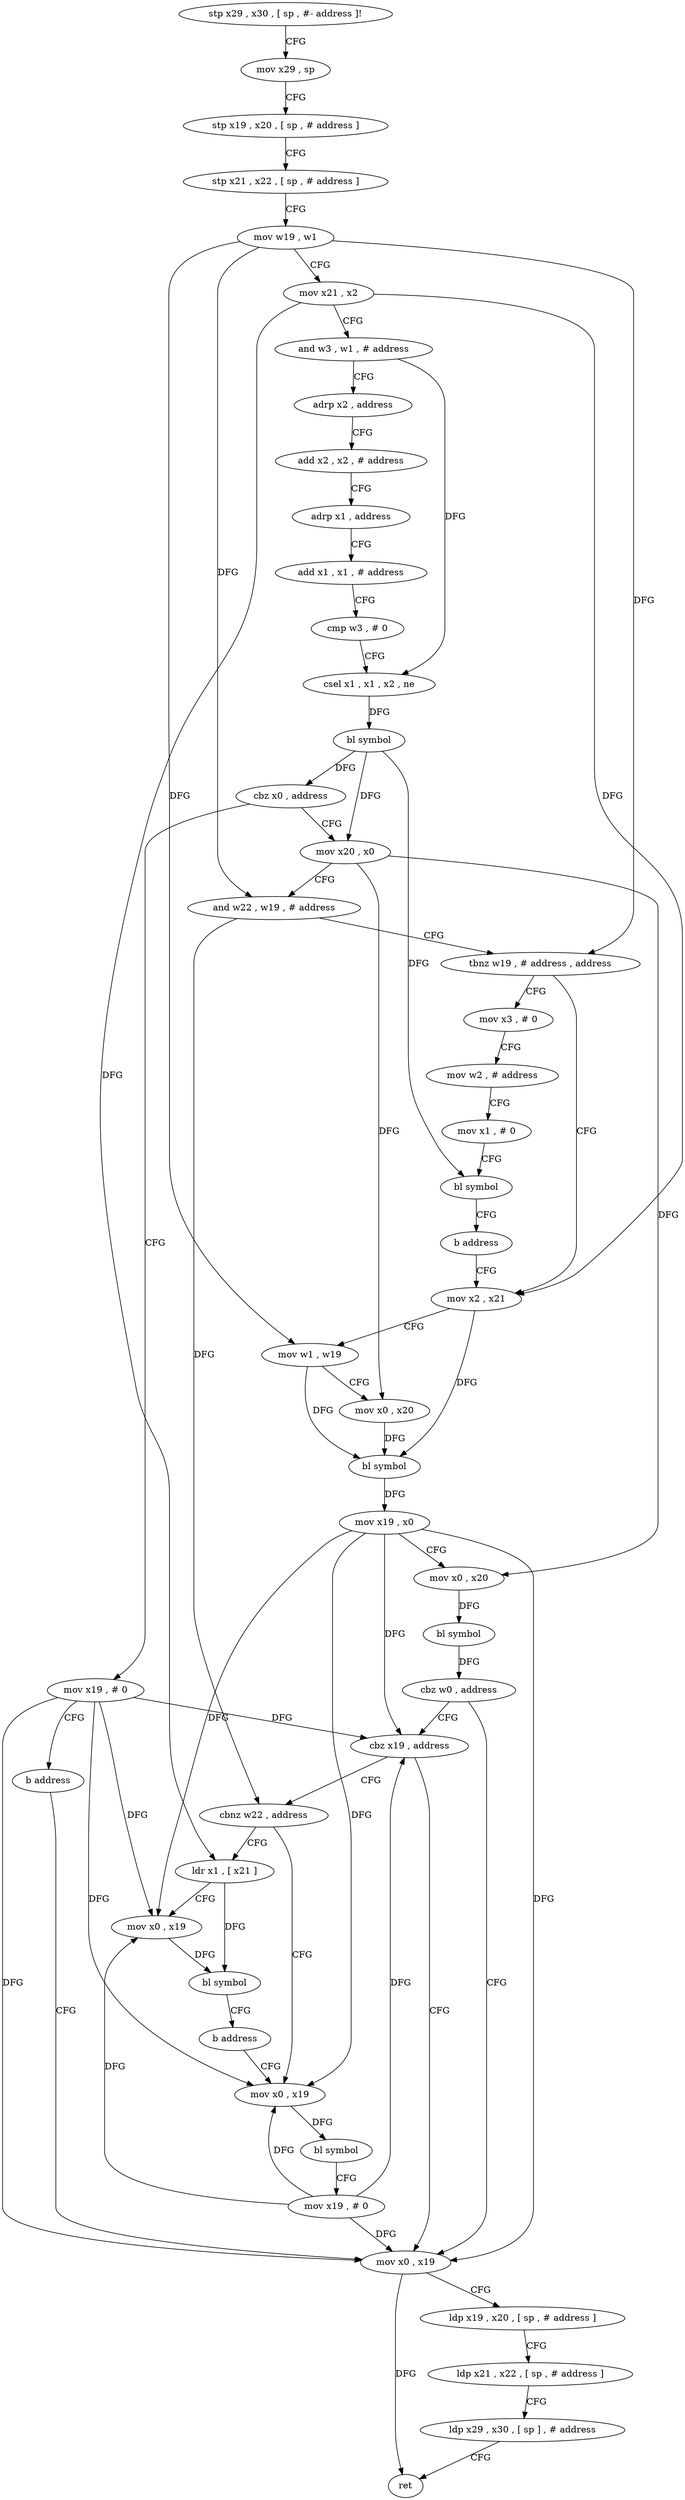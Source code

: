 digraph "func" {
"4230248" [label = "stp x29 , x30 , [ sp , #- address ]!" ]
"4230252" [label = "mov x29 , sp" ]
"4230256" [label = "stp x19 , x20 , [ sp , # address ]" ]
"4230260" [label = "stp x21 , x22 , [ sp , # address ]" ]
"4230264" [label = "mov w19 , w1" ]
"4230268" [label = "mov x21 , x2" ]
"4230272" [label = "and w3 , w1 , # address" ]
"4230276" [label = "adrp x2 , address" ]
"4230280" [label = "add x2 , x2 , # address" ]
"4230284" [label = "adrp x1 , address" ]
"4230288" [label = "add x1 , x1 , # address" ]
"4230292" [label = "cmp w3 , # 0" ]
"4230296" [label = "csel x1 , x1 , x2 , ne" ]
"4230300" [label = "bl symbol" ]
"4230304" [label = "cbz x0 , address" ]
"4230428" [label = "mov x19 , # 0" ]
"4230308" [label = "mov x20 , x0" ]
"4230432" [label = "b address" ]
"4230372" [label = "mov x0 , x19" ]
"4230312" [label = "and w22 , w19 , # address" ]
"4230316" [label = "tbnz w19 , # address , address" ]
"4230392" [label = "mov x3 , # 0" ]
"4230320" [label = "mov x2 , x21" ]
"4230376" [label = "ldp x19 , x20 , [ sp , # address ]" ]
"4230380" [label = "ldp x21 , x22 , [ sp , # address ]" ]
"4230384" [label = "ldp x29 , x30 , [ sp ] , # address" ]
"4230388" [label = "ret" ]
"4230396" [label = "mov w2 , # address" ]
"4230400" [label = "mov x1 , # 0" ]
"4230404" [label = "bl symbol" ]
"4230408" [label = "b address" ]
"4230324" [label = "mov w1 , w19" ]
"4230328" [label = "mov x0 , x20" ]
"4230332" [label = "bl symbol" ]
"4230336" [label = "mov x19 , x0" ]
"4230340" [label = "mov x0 , x20" ]
"4230344" [label = "bl symbol" ]
"4230348" [label = "cbz w0 , address" ]
"4230352" [label = "cbz x19 , address" ]
"4230356" [label = "cbnz w22 , address" ]
"4230412" [label = "ldr x1 , [ x21 ]" ]
"4230360" [label = "mov x0 , x19" ]
"4230416" [label = "mov x0 , x19" ]
"4230420" [label = "bl symbol" ]
"4230424" [label = "b address" ]
"4230364" [label = "bl symbol" ]
"4230368" [label = "mov x19 , # 0" ]
"4230248" -> "4230252" [ label = "CFG" ]
"4230252" -> "4230256" [ label = "CFG" ]
"4230256" -> "4230260" [ label = "CFG" ]
"4230260" -> "4230264" [ label = "CFG" ]
"4230264" -> "4230268" [ label = "CFG" ]
"4230264" -> "4230312" [ label = "DFG" ]
"4230264" -> "4230316" [ label = "DFG" ]
"4230264" -> "4230324" [ label = "DFG" ]
"4230268" -> "4230272" [ label = "CFG" ]
"4230268" -> "4230320" [ label = "DFG" ]
"4230268" -> "4230412" [ label = "DFG" ]
"4230272" -> "4230276" [ label = "CFG" ]
"4230272" -> "4230296" [ label = "DFG" ]
"4230276" -> "4230280" [ label = "CFG" ]
"4230280" -> "4230284" [ label = "CFG" ]
"4230284" -> "4230288" [ label = "CFG" ]
"4230288" -> "4230292" [ label = "CFG" ]
"4230292" -> "4230296" [ label = "CFG" ]
"4230296" -> "4230300" [ label = "DFG" ]
"4230300" -> "4230304" [ label = "DFG" ]
"4230300" -> "4230308" [ label = "DFG" ]
"4230300" -> "4230404" [ label = "DFG" ]
"4230304" -> "4230428" [ label = "CFG" ]
"4230304" -> "4230308" [ label = "CFG" ]
"4230428" -> "4230432" [ label = "CFG" ]
"4230428" -> "4230372" [ label = "DFG" ]
"4230428" -> "4230352" [ label = "DFG" ]
"4230428" -> "4230416" [ label = "DFG" ]
"4230428" -> "4230360" [ label = "DFG" ]
"4230308" -> "4230312" [ label = "CFG" ]
"4230308" -> "4230328" [ label = "DFG" ]
"4230308" -> "4230340" [ label = "DFG" ]
"4230432" -> "4230372" [ label = "CFG" ]
"4230372" -> "4230376" [ label = "CFG" ]
"4230372" -> "4230388" [ label = "DFG" ]
"4230312" -> "4230316" [ label = "CFG" ]
"4230312" -> "4230356" [ label = "DFG" ]
"4230316" -> "4230392" [ label = "CFG" ]
"4230316" -> "4230320" [ label = "CFG" ]
"4230392" -> "4230396" [ label = "CFG" ]
"4230320" -> "4230324" [ label = "CFG" ]
"4230320" -> "4230332" [ label = "DFG" ]
"4230376" -> "4230380" [ label = "CFG" ]
"4230380" -> "4230384" [ label = "CFG" ]
"4230384" -> "4230388" [ label = "CFG" ]
"4230396" -> "4230400" [ label = "CFG" ]
"4230400" -> "4230404" [ label = "CFG" ]
"4230404" -> "4230408" [ label = "CFG" ]
"4230408" -> "4230320" [ label = "CFG" ]
"4230324" -> "4230328" [ label = "CFG" ]
"4230324" -> "4230332" [ label = "DFG" ]
"4230328" -> "4230332" [ label = "DFG" ]
"4230332" -> "4230336" [ label = "DFG" ]
"4230336" -> "4230340" [ label = "CFG" ]
"4230336" -> "4230372" [ label = "DFG" ]
"4230336" -> "4230352" [ label = "DFG" ]
"4230336" -> "4230416" [ label = "DFG" ]
"4230336" -> "4230360" [ label = "DFG" ]
"4230340" -> "4230344" [ label = "DFG" ]
"4230344" -> "4230348" [ label = "DFG" ]
"4230348" -> "4230372" [ label = "CFG" ]
"4230348" -> "4230352" [ label = "CFG" ]
"4230352" -> "4230372" [ label = "CFG" ]
"4230352" -> "4230356" [ label = "CFG" ]
"4230356" -> "4230412" [ label = "CFG" ]
"4230356" -> "4230360" [ label = "CFG" ]
"4230412" -> "4230416" [ label = "CFG" ]
"4230412" -> "4230420" [ label = "DFG" ]
"4230360" -> "4230364" [ label = "DFG" ]
"4230416" -> "4230420" [ label = "DFG" ]
"4230420" -> "4230424" [ label = "CFG" ]
"4230424" -> "4230360" [ label = "CFG" ]
"4230364" -> "4230368" [ label = "CFG" ]
"4230368" -> "4230372" [ label = "DFG" ]
"4230368" -> "4230352" [ label = "DFG" ]
"4230368" -> "4230416" [ label = "DFG" ]
"4230368" -> "4230360" [ label = "DFG" ]
}
